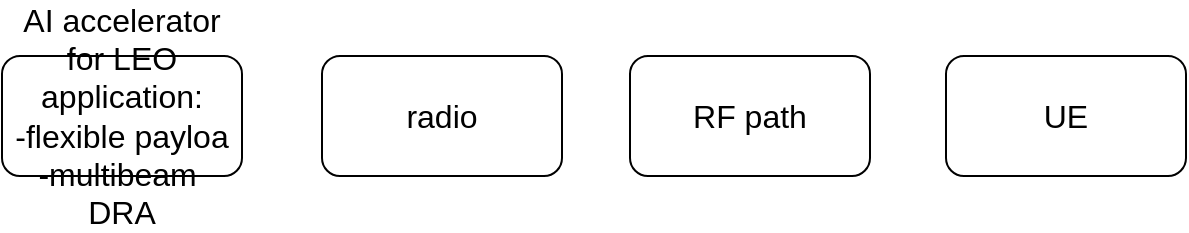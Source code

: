 <mxfile version="23.1.2" type="github">
  <diagram name="Page-1" id="akqyKi0w9UuJNH26rZH2">
    <mxGraphModel dx="1226" dy="710" grid="0" gridSize="10" guides="1" tooltips="1" connect="1" arrows="1" fold="1" page="0" pageScale="1" pageWidth="850" pageHeight="1100" math="0" shadow="0">
      <root>
        <mxCell id="0" />
        <mxCell id="1" parent="0" />
        <mxCell id="rtLIbUINDSShz8pWYrtB-1" value="radio" style="rounded=1;whiteSpace=wrap;html=1;fontSize=16;" vertex="1" parent="1">
          <mxGeometry x="234" y="241" width="120" height="60" as="geometry" />
        </mxCell>
        <mxCell id="rtLIbUINDSShz8pWYrtB-2" value="RF path" style="rounded=1;whiteSpace=wrap;html=1;fontSize=16;" vertex="1" parent="1">
          <mxGeometry x="388" y="241" width="120" height="60" as="geometry" />
        </mxCell>
        <mxCell id="rtLIbUINDSShz8pWYrtB-3" value="UE" style="rounded=1;whiteSpace=wrap;html=1;fontSize=16;" vertex="1" parent="1">
          <mxGeometry x="546" y="241" width="120" height="60" as="geometry" />
        </mxCell>
        <mxCell id="rtLIbUINDSShz8pWYrtB-4" value="AI accelerator&lt;br&gt;for LEO application:&lt;br&gt;&lt;div&gt;-flexible payloa&lt;/div&gt;&lt;div&gt;-multibeam&amp;nbsp; DRA&lt;br&gt;&lt;/div&gt;" style="rounded=1;whiteSpace=wrap;html=1;fontSize=16;" vertex="1" parent="1">
          <mxGeometry x="74" y="241" width="120" height="60" as="geometry" />
        </mxCell>
      </root>
    </mxGraphModel>
  </diagram>
</mxfile>
